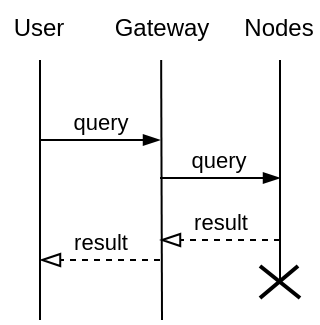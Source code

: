 <mxfile version="14.9.5" type="device"><diagram id="V4tBvz65VkEOiD7wluin" name="Page-1"><mxGraphModel dx="450" dy="-877" grid="1" gridSize="10" guides="1" tooltips="1" connect="1" arrows="1" fold="1" page="1" pageScale="1" pageWidth="850" pageHeight="1100" math="0" shadow="0"><root><mxCell id="0"/><mxCell id="1" parent="0"/><mxCell id="8xBZYbXkwCvCZUe2G0o8-865" value="" style="endArrow=none;html=1;" edge="1" parent="1"><mxGeometry width="50" height="50" relative="1" as="geometry"><mxPoint x="480" y="1460" as="sourcePoint"/><mxPoint x="480" y="1330" as="targetPoint"/></mxGeometry></mxCell><mxCell id="8xBZYbXkwCvCZUe2G0o8-866" value="" style="endArrow=none;html=1;" edge="1" parent="1"><mxGeometry width="50" height="50" relative="1" as="geometry"><mxPoint x="541" y="1460" as="sourcePoint"/><mxPoint x="540.58" y="1330" as="targetPoint"/></mxGeometry></mxCell><mxCell id="8xBZYbXkwCvCZUe2G0o8-867" value="query" style="html=1;verticalAlign=bottom;startArrow=none;endArrow=blockThin;startSize=8;startFill=0;endFill=1;" edge="1" parent="1"><mxGeometry relative="1" as="geometry"><mxPoint x="480" y="1370" as="sourcePoint"/><mxPoint x="540" y="1370" as="targetPoint"/></mxGeometry></mxCell><mxCell id="8xBZYbXkwCvCZUe2G0o8-868" value="" style="endArrow=none;html=1;" edge="1" parent="1"><mxGeometry width="50" height="50" relative="1" as="geometry"><mxPoint x="600" y="1440" as="sourcePoint"/><mxPoint x="600.0" y="1330" as="targetPoint"/></mxGeometry></mxCell><mxCell id="8xBZYbXkwCvCZUe2G0o8-869" value="query" style="html=1;verticalAlign=bottom;endArrow=blockThin;endFill=1;" edge="1" parent="1"><mxGeometry x="-0.033" width="80" relative="1" as="geometry"><mxPoint x="540" y="1389" as="sourcePoint"/><mxPoint x="600" y="1389" as="targetPoint"/><mxPoint as="offset"/></mxGeometry></mxCell><mxCell id="8xBZYbXkwCvCZUe2G0o8-870" value="result" style="html=1;verticalAlign=bottom;endArrow=blockThin;dashed=1;endSize=8;endFill=0;" edge="1" parent="1"><mxGeometry relative="1" as="geometry"><mxPoint x="600" y="1420" as="sourcePoint"/><mxPoint x="540" y="1420" as="targetPoint"/></mxGeometry></mxCell><mxCell id="8xBZYbXkwCvCZUe2G0o8-871" value="result" style="html=1;verticalAlign=bottom;endArrow=blockThin;dashed=1;endSize=8;endFill=0;" edge="1" parent="1"><mxGeometry relative="1" as="geometry"><mxPoint x="540" y="1430" as="sourcePoint"/><mxPoint x="480" y="1430" as="targetPoint"/></mxGeometry></mxCell><mxCell id="8xBZYbXkwCvCZUe2G0o8-872" value="User" style="text;align=center;fontStyle=0;verticalAlign=middle;spacingLeft=3;spacingRight=3;strokeColor=none;rotatable=0;points=[[0,0.5],[1,0.5]];portConstraint=eastwest;" vertex="1" parent="1"><mxGeometry x="460" y="1300" width="39" height="26" as="geometry"/></mxCell><mxCell id="8xBZYbXkwCvCZUe2G0o8-873" value="Gateway" style="text;align=center;fontStyle=0;verticalAlign=middle;spacingLeft=3;spacingRight=3;strokeColor=none;rotatable=0;points=[[0,0.5],[1,0.5]];portConstraint=eastwest;" vertex="1" parent="1"><mxGeometry x="521.5" y="1300" width="39" height="26" as="geometry"/></mxCell><mxCell id="8xBZYbXkwCvCZUe2G0o8-874" value="Nodes" style="text;align=center;fontStyle=0;verticalAlign=middle;spacingLeft=3;spacingRight=3;strokeColor=none;rotatable=0;points=[[0,0.5],[1,0.5]];portConstraint=eastwest;" vertex="1" parent="1"><mxGeometry x="580" y="1300" width="39" height="26" as="geometry"/></mxCell><mxCell id="8xBZYbXkwCvCZUe2G0o8-922" value="" style="group" vertex="1" connectable="0" parent="1"><mxGeometry x="590" y="1433" width="20" height="16" as="geometry"/></mxCell><mxCell id="8xBZYbXkwCvCZUe2G0o8-923" value="" style="endArrow=none;html=1;strokeWidth=2;" edge="1" parent="8xBZYbXkwCvCZUe2G0o8-922"><mxGeometry width="50" height="50" relative="1" as="geometry"><mxPoint as="sourcePoint"/><mxPoint x="20" y="16" as="targetPoint"/></mxGeometry></mxCell><mxCell id="8xBZYbXkwCvCZUe2G0o8-924" value="" style="endArrow=none;html=1;strokeWidth=2;" edge="1" parent="8xBZYbXkwCvCZUe2G0o8-922"><mxGeometry width="50" height="50" relative="1" as="geometry"><mxPoint y="16" as="sourcePoint"/><mxPoint x="19" as="targetPoint"/></mxGeometry></mxCell></root></mxGraphModel></diagram></mxfile>